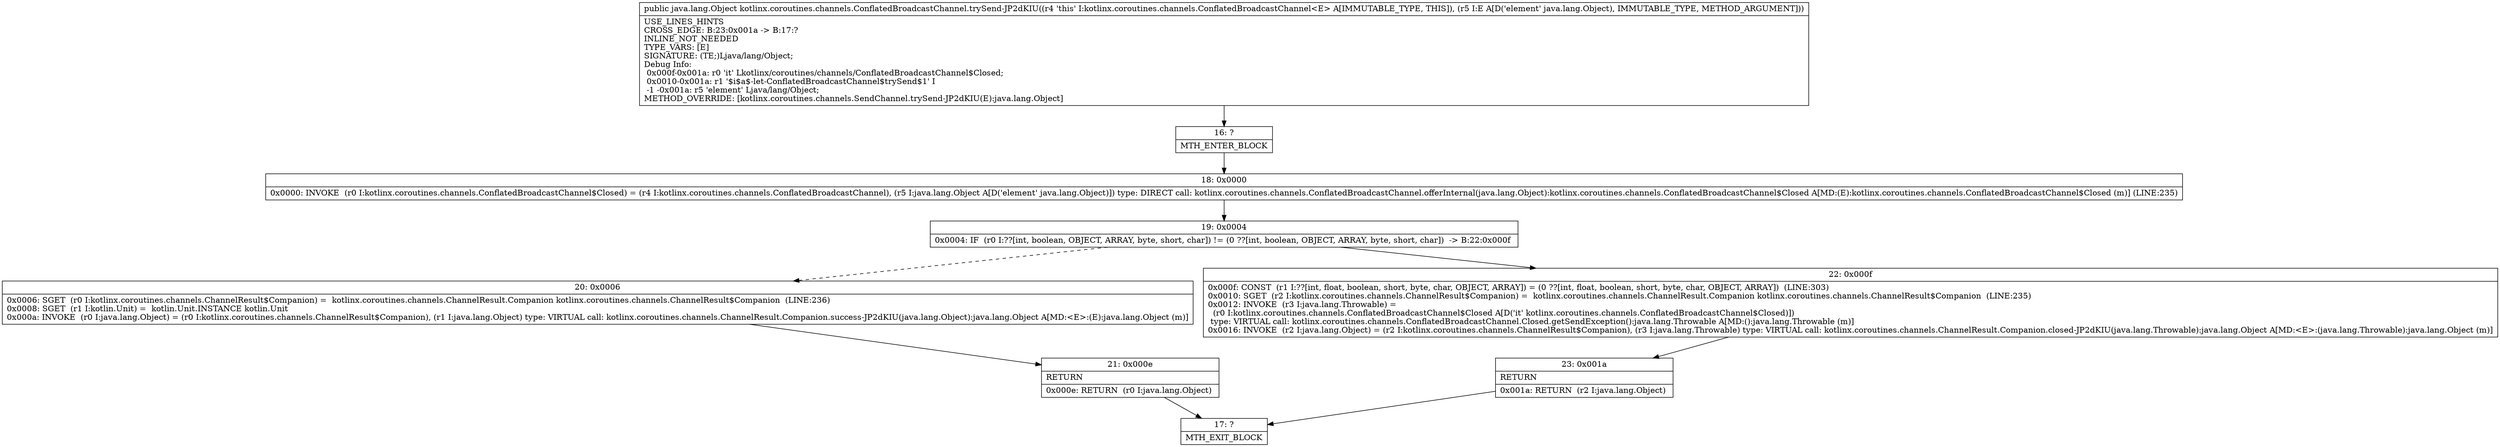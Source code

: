 digraph "CFG forkotlinx.coroutines.channels.ConflatedBroadcastChannel.trySend\-JP2dKIU(Ljava\/lang\/Object;)Ljava\/lang\/Object;" {
Node_16 [shape=record,label="{16\:\ ?|MTH_ENTER_BLOCK\l}"];
Node_18 [shape=record,label="{18\:\ 0x0000|0x0000: INVOKE  (r0 I:kotlinx.coroutines.channels.ConflatedBroadcastChannel$Closed) = (r4 I:kotlinx.coroutines.channels.ConflatedBroadcastChannel), (r5 I:java.lang.Object A[D('element' java.lang.Object)]) type: DIRECT call: kotlinx.coroutines.channels.ConflatedBroadcastChannel.offerInternal(java.lang.Object):kotlinx.coroutines.channels.ConflatedBroadcastChannel$Closed A[MD:(E):kotlinx.coroutines.channels.ConflatedBroadcastChannel$Closed (m)] (LINE:235)\l}"];
Node_19 [shape=record,label="{19\:\ 0x0004|0x0004: IF  (r0 I:??[int, boolean, OBJECT, ARRAY, byte, short, char]) != (0 ??[int, boolean, OBJECT, ARRAY, byte, short, char])  \-\> B:22:0x000f \l}"];
Node_20 [shape=record,label="{20\:\ 0x0006|0x0006: SGET  (r0 I:kotlinx.coroutines.channels.ChannelResult$Companion) =  kotlinx.coroutines.channels.ChannelResult.Companion kotlinx.coroutines.channels.ChannelResult$Companion  (LINE:236)\l0x0008: SGET  (r1 I:kotlin.Unit) =  kotlin.Unit.INSTANCE kotlin.Unit \l0x000a: INVOKE  (r0 I:java.lang.Object) = (r0 I:kotlinx.coroutines.channels.ChannelResult$Companion), (r1 I:java.lang.Object) type: VIRTUAL call: kotlinx.coroutines.channels.ChannelResult.Companion.success\-JP2dKIU(java.lang.Object):java.lang.Object A[MD:\<E\>:(E):java.lang.Object (m)]\l}"];
Node_21 [shape=record,label="{21\:\ 0x000e|RETURN\l|0x000e: RETURN  (r0 I:java.lang.Object) \l}"];
Node_17 [shape=record,label="{17\:\ ?|MTH_EXIT_BLOCK\l}"];
Node_22 [shape=record,label="{22\:\ 0x000f|0x000f: CONST  (r1 I:??[int, float, boolean, short, byte, char, OBJECT, ARRAY]) = (0 ??[int, float, boolean, short, byte, char, OBJECT, ARRAY])  (LINE:303)\l0x0010: SGET  (r2 I:kotlinx.coroutines.channels.ChannelResult$Companion) =  kotlinx.coroutines.channels.ChannelResult.Companion kotlinx.coroutines.channels.ChannelResult$Companion  (LINE:235)\l0x0012: INVOKE  (r3 I:java.lang.Throwable) = \l  (r0 I:kotlinx.coroutines.channels.ConflatedBroadcastChannel$Closed A[D('it' kotlinx.coroutines.channels.ConflatedBroadcastChannel$Closed)])\l type: VIRTUAL call: kotlinx.coroutines.channels.ConflatedBroadcastChannel.Closed.getSendException():java.lang.Throwable A[MD:():java.lang.Throwable (m)]\l0x0016: INVOKE  (r2 I:java.lang.Object) = (r2 I:kotlinx.coroutines.channels.ChannelResult$Companion), (r3 I:java.lang.Throwable) type: VIRTUAL call: kotlinx.coroutines.channels.ChannelResult.Companion.closed\-JP2dKIU(java.lang.Throwable):java.lang.Object A[MD:\<E\>:(java.lang.Throwable):java.lang.Object (m)]\l}"];
Node_23 [shape=record,label="{23\:\ 0x001a|RETURN\l|0x001a: RETURN  (r2 I:java.lang.Object) \l}"];
MethodNode[shape=record,label="{public java.lang.Object kotlinx.coroutines.channels.ConflatedBroadcastChannel.trySend\-JP2dKIU((r4 'this' I:kotlinx.coroutines.channels.ConflatedBroadcastChannel\<E\> A[IMMUTABLE_TYPE, THIS]), (r5 I:E A[D('element' java.lang.Object), IMMUTABLE_TYPE, METHOD_ARGUMENT]))  | USE_LINES_HINTS\lCROSS_EDGE: B:23:0x001a \-\> B:17:?\lINLINE_NOT_NEEDED\lTYPE_VARS: [E]\lSIGNATURE: (TE;)Ljava\/lang\/Object;\lDebug Info:\l  0x000f\-0x001a: r0 'it' Lkotlinx\/coroutines\/channels\/ConflatedBroadcastChannel$Closed;\l  0x0010\-0x001a: r1 '$i$a$\-let\-ConflatedBroadcastChannel$trySend$1' I\l  \-1 \-0x001a: r5 'element' Ljava\/lang\/Object;\lMETHOD_OVERRIDE: [kotlinx.coroutines.channels.SendChannel.trySend\-JP2dKIU(E):java.lang.Object]\l}"];
MethodNode -> Node_16;Node_16 -> Node_18;
Node_18 -> Node_19;
Node_19 -> Node_20[style=dashed];
Node_19 -> Node_22;
Node_20 -> Node_21;
Node_21 -> Node_17;
Node_22 -> Node_23;
Node_23 -> Node_17;
}

